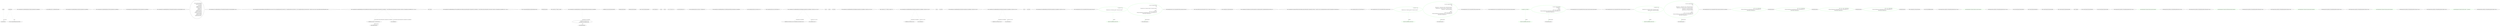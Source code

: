 digraph  {
n58 [label=guard, span=""];
n0 [cluster="CommandLine.Core.SpecificationExtensions.IsOption(CommandLine.Core.Specification)", label="Entry CommandLine.Core.SpecificationExtensions.IsOption(CommandLine.Core.Specification)", span="11-11"];
n1 [cluster="CommandLine.Core.SpecificationExtensions.IsOption(CommandLine.Core.Specification)", label="return specification.Tag == SpecificationType.Option;", span="13-13"];
n2 [cluster="CommandLine.Core.SpecificationExtensions.IsOption(CommandLine.Core.Specification)", label="Exit CommandLine.Core.SpecificationExtensions.IsOption(CommandLine.Core.Specification)", span="11-11"];
n3 [cluster="CommandLine.Core.SpecificationExtensions.IsValue(CommandLine.Core.Specification)", label="Entry CommandLine.Core.SpecificationExtensions.IsValue(CommandLine.Core.Specification)", span="16-16"];
n5 [cluster="CommandLine.Core.SpecificationExtensions.IsValue(CommandLine.Core.Specification)", label="Exit CommandLine.Core.SpecificationExtensions.IsValue(CommandLine.Core.Specification)", span="16-16"];
n6 [cluster="CommandLine.Core.SpecificationExtensions.WithLongName(CommandLine.Core.OptionSpecification, string)", label="Entry CommandLine.Core.SpecificationExtensions.WithLongName(CommandLine.Core.OptionSpecification, string)", span="21-21"];
n7 [cluster="CommandLine.Core.SpecificationExtensions.WithLongName(CommandLine.Core.OptionSpecification, string)", label="return new OptionSpecification(\r\n                specification.ShortName,\r\n                newLongName,\r\n                specification.Required,\r\n                specification.SetName,\r\n                specification.Min,\r\n                specification.Max,\r\n                specification.Separator,\r\n                specification.DefaultValue,\r\n                specification.ConversionType,\r\n                specification.HelpText,\r\n                specification.MetaValue,\r\n                specification.EnumValues);", span="23-35"];
n8 [cluster="CommandLine.Core.SpecificationExtensions.WithLongName(CommandLine.Core.OptionSpecification, string)", label="Exit CommandLine.Core.SpecificationExtensions.WithLongName(CommandLine.Core.OptionSpecification, string)", span="21-21"];
n9 [cluster="CommandLine.Core.OptionSpecification.OptionSpecification(string, string, bool, string, CommandLine.Infrastructure.Maybe<int>, CommandLine.Infrastructure.Maybe<int>, char, CommandLine.Infrastructure.Maybe<object>, System.Type, string, string, System.Collections.Generic.IEnumerable<string>)", label="Entry CommandLine.Core.OptionSpecification.OptionSpecification(string, string, bool, string, CommandLine.Infrastructure.Maybe<int>, CommandLine.Infrastructure.Maybe<int>, char, CommandLine.Infrastructure.Maybe<object>, System.Type, string, string, System.Collections.Generic.IEnumerable<string>)", span="17-17"];
n10 [cluster="CommandLine.Core.SpecificationExtensions.ThrowingValidate(System.Collections.Generic.IEnumerable<CommandLine.Core.Specification>, System.Collections.Generic.IEnumerable<System.Tuple<System.Func<CommandLine.Core.Specification, bool>, string>>)", label="Entry CommandLine.Core.SpecificationExtensions.ThrowingValidate(System.Collections.Generic.IEnumerable<CommandLine.Core.Specification>, System.Collections.Generic.IEnumerable<System.Tuple<System.Func<CommandLine.Core.Specification, bool>, string>>)", span="38-38"];
n11 [cluster="CommandLine.Core.SpecificationExtensions.ThrowingValidate(System.Collections.Generic.IEnumerable<CommandLine.Core.Specification>, System.Collections.Generic.IEnumerable<System.Tuple<System.Func<CommandLine.Core.Specification, bool>, string>>)", label=guardsLookup, span="40-40"];
n12 [cluster="CommandLine.Core.SpecificationExtensions.ThrowingValidate(System.Collections.Generic.IEnumerable<CommandLine.Core.Specification>, System.Collections.Generic.IEnumerable<System.Tuple<System.Func<CommandLine.Core.Specification, bool>, string>>)", label="specifications.Any(spec => guard.Item1(spec))", span="42-42"];
n14 [cluster="CommandLine.Core.SpecificationExtensions.ThrowingValidate(System.Collections.Generic.IEnumerable<CommandLine.Core.Specification>, System.Collections.Generic.IEnumerable<System.Tuple<System.Func<CommandLine.Core.Specification, bool>, string>>)", label="return specifications;", span="48-48"];
n19 [cluster="lambda expression", label="guard.Item1(spec)", span="42-42"];
n13 [cluster="CommandLine.Core.SpecificationExtensions.ThrowingValidate(System.Collections.Generic.IEnumerable<CommandLine.Core.Specification>, System.Collections.Generic.IEnumerable<System.Tuple<System.Func<CommandLine.Core.Specification, bool>, string>>)", label="throw new ApplicationException(guard.Item2);", span="44-44"];
n16 [cluster="Unk.Any", label="Entry Unk.Any", span=""];
n18 [cluster="lambda expression", label="Entry lambda expression", span="42-42"];
n15 [cluster="CommandLine.Core.SpecificationExtensions.ThrowingValidate(System.Collections.Generic.IEnumerable<CommandLine.Core.Specification>, System.Collections.Generic.IEnumerable<System.Tuple<System.Func<CommandLine.Core.Specification, bool>, string>>)", label="Exit CommandLine.Core.SpecificationExtensions.ThrowingValidate(System.Collections.Generic.IEnumerable<CommandLine.Core.Specification>, System.Collections.Generic.IEnumerable<System.Tuple<System.Func<CommandLine.Core.Specification, bool>, string>>)", span="38-38"];
n17 [cluster="System.ApplicationException.ApplicationException(string)", label="Entry System.ApplicationException.ApplicationException(string)", span="0-0"];
n20 [cluster="lambda expression", label="Exit lambda expression", span="42-42"];
n21 [cluster="System.Func<T, TResult>.Invoke(T)", label="Entry System.Func<T, TResult>.Invoke(T)", span="0-0"];
n22 [cluster="CommandLine.Core.SpecificationExtensions.CountOfMaxNumberOfValues(CommandLine.Core.Specification)", label="Entry CommandLine.Core.SpecificationExtensions.CountOfMaxNumberOfValues(CommandLine.Core.Specification)", span="51-51"];
n23 [cluster="CommandLine.Core.SpecificationExtensions.CountOfMaxNumberOfValues(CommandLine.Core.Specification)", label="specification.ConversionType.ToDescriptorKind()", span="53-53"];
n29 [cluster="CommandLine.Core.SpecificationExtensions.CountOfMaxNumberOfValues(CommandLine.Core.Specification)", label="specification.Min.MatchJust(out min)\r\n                        && specification.Max.MatchJust(out max)", span="60-61"];
n24 [cluster="CommandLine.Core.SpecificationExtensions.CountOfMaxNumberOfValues(CommandLine.Core.Specification)", label="TypeDescriptorKind.Scalar", span="55-55"];
n26 [cluster="CommandLine.Core.SpecificationExtensions.CountOfMaxNumberOfValues(CommandLine.Core.Specification)", label="TypeDescriptorKind.Sequence", span="57-57"];
n34 [cluster="System.Type.ToDescriptorKind()", label="Entry System.Type.ToDescriptorKind()", span="22-22"];
n25 [cluster="CommandLine.Core.SpecificationExtensions.CountOfMaxNumberOfValues(CommandLine.Core.Specification)", label="return Maybe.Just(1);", span="56-56"];
n27 [cluster="CommandLine.Core.SpecificationExtensions.CountOfMaxNumberOfValues(CommandLine.Core.Specification)", label="int min", span="58-58"];
n28 [cluster="CommandLine.Core.SpecificationExtensions.CountOfMaxNumberOfValues(CommandLine.Core.Specification)", label="int max", span="59-59"];
n30 [cluster="CommandLine.Core.SpecificationExtensions.CountOfMaxNumberOfValues(CommandLine.Core.Specification)", label="min >= 0 && max >= 0", span="63-63"];
n32 [cluster="CommandLine.Core.SpecificationExtensions.CountOfMaxNumberOfValues(CommandLine.Core.Specification)", label="return Maybe.Nothing<int>();", span="71-71"];
n36 [cluster="CommandLine.Infrastructure.Maybe<T>.MatchJust(out T)", label="Entry CommandLine.Infrastructure.Maybe<T>.MatchJust(out T)", span="31-31"];
n31 [cluster="CommandLine.Core.SpecificationExtensions.CountOfMaxNumberOfValues(CommandLine.Core.Specification)", label="return Maybe.Just(max);", span="65-65"];
n33 [cluster="CommandLine.Core.SpecificationExtensions.CountOfMaxNumberOfValues(CommandLine.Core.Specification)", label="Exit CommandLine.Core.SpecificationExtensions.CountOfMaxNumberOfValues(CommandLine.Core.Specification)", span="51-51"];
n35 [cluster="CommandLine.Infrastructure.Maybe.Just<T>(T)", label="Entry CommandLine.Infrastructure.Maybe.Just<T>(T)", span="68-68"];
n37 [cluster="CommandLine.Infrastructure.Maybe.Nothing<T>()", label="Entry CommandLine.Infrastructure.Maybe.Nothing<T>()", span="63-63"];
n38 [cluster="CommandLine.Core.SpecificationExtensions.HavingRange(CommandLine.Core.Specification, System.Func<int, int, bool>)", label="Entry CommandLine.Core.SpecificationExtensions.HavingRange(CommandLine.Core.Specification, System.Func<int, int, bool>)", span="74-74"];
n39 [cluster="CommandLine.Core.SpecificationExtensions.HavingRange(CommandLine.Core.Specification, System.Func<int, int, bool>)", label="int min", span="76-76"];
n41 [cluster="CommandLine.Core.SpecificationExtensions.HavingRange(CommandLine.Core.Specification, System.Func<int, int, bool>)", label="specification.Min.MatchJust(out min) && specification.Max.MatchJust(out max)", span="78-78"];
n42 [cluster="CommandLine.Core.SpecificationExtensions.HavingRange(CommandLine.Core.Specification, System.Func<int, int, bool>)", label="return predicate(min, max);", span="80-80"];
n40 [cluster="CommandLine.Core.SpecificationExtensions.HavingRange(CommandLine.Core.Specification, System.Func<int, int, bool>)", label="int max", span="77-77"];
n43 [cluster="CommandLine.Core.SpecificationExtensions.HavingRange(CommandLine.Core.Specification, System.Func<int, int, bool>)", label="return false;", span="82-82"];
n44 [cluster="CommandLine.Core.SpecificationExtensions.HavingRange(CommandLine.Core.Specification, System.Func<int, int, bool>)", label="Exit CommandLine.Core.SpecificationExtensions.HavingRange(CommandLine.Core.Specification, System.Func<int, int, bool>)", span="74-74"];
n45 [cluster="System.Func<T1, T2, TResult>.Invoke(T1, T2)", label="Entry System.Func<T1, T2, TResult>.Invoke(T1, T2)", span="0-0"];
n46 [cluster="CommandLine.Core.SpecificationExtensions.HavingMin(CommandLine.Core.Specification, System.Func<int, bool>)", label="Entry CommandLine.Core.SpecificationExtensions.HavingMin(CommandLine.Core.Specification, System.Func<int, bool>)", span="85-85"];
n47 [cluster="CommandLine.Core.SpecificationExtensions.HavingMin(CommandLine.Core.Specification, System.Func<int, bool>)", label="int min", span="87-87"];
n48 [cluster="CommandLine.Core.SpecificationExtensions.HavingMin(CommandLine.Core.Specification, System.Func<int, bool>)", label="specification.Min.MatchJust(out min)", span="88-88"];
n49 [cluster="CommandLine.Core.SpecificationExtensions.HavingMin(CommandLine.Core.Specification, System.Func<int, bool>)", label="return predicate(min);", span="90-90"];
n50 [cluster="CommandLine.Core.SpecificationExtensions.HavingMin(CommandLine.Core.Specification, System.Func<int, bool>)", label="return false;", span="92-92"];
n51 [cluster="CommandLine.Core.SpecificationExtensions.HavingMin(CommandLine.Core.Specification, System.Func<int, bool>)", label="Exit CommandLine.Core.SpecificationExtensions.HavingMin(CommandLine.Core.Specification, System.Func<int, bool>)", span="85-85"];
n52 [cluster="CommandLine.Core.SpecificationExtensions.HavingMax(CommandLine.Core.Specification, System.Func<int, bool>)", label="Entry CommandLine.Core.SpecificationExtensions.HavingMax(CommandLine.Core.Specification, System.Func<int, bool>)", span="95-95"];
n53 [cluster="CommandLine.Core.SpecificationExtensions.HavingMax(CommandLine.Core.Specification, System.Func<int, bool>)", label="int max", span="97-97"];
n54 [cluster="CommandLine.Core.SpecificationExtensions.HavingMax(CommandLine.Core.Specification, System.Func<int, bool>)", label="specification.Max.MatchJust(out max)", span="98-98"];
n55 [cluster="CommandLine.Core.SpecificationExtensions.HavingMax(CommandLine.Core.Specification, System.Func<int, bool>)", label="return predicate(max);", span="100-100"];
n56 [cluster="CommandLine.Core.SpecificationExtensions.HavingMax(CommandLine.Core.Specification, System.Func<int, bool>)", label="return false;", span="102-102"];
n57 [cluster="CommandLine.Core.SpecificationExtensions.HavingMax(CommandLine.Core.Specification, System.Func<int, bool>)", label="Exit CommandLine.Core.SpecificationExtensions.HavingMax(CommandLine.Core.Specification, System.Func<int, bool>)", span="95-95"];
m1_32 [cluster="CommandLine.Tests.Unit.Core.SequenceTests.Partition_sequence_values_only()", file="DateHumanizeTests.cs", label="Entry CommandLine.Tests.Unit.Core.SequenceTests.Partition_sequence_values_only()", span="76-76"];
m1_33 [cluster="CommandLine.Tests.Unit.Core.SequenceTests.Partition_sequence_values_only()", color=green, community=0, file="DateHumanizeTests.cs", label="var expected = new[]\r\n                {\r\n                    Token.Name(''seq''), Token.Value(''seqval0''), Token.Value(''seqval1'')\r\n                }", prediction=0, span="78-81"];
m1_34 [cluster="CommandLine.Tests.Unit.Core.SequenceTests.Partition_sequence_values_only()", color=green, community=0, file="DateHumanizeTests.cs", label="var result = Sequence.Partition(\r\n                new[]\r\n                    {\r\n                        Token.Name(''seq''), Token.Value(''seqval0''), Token.Value(''seqval1'')\r\n                    },\r\n                name =>\r\n                    new[] { ''seq'' }.Contains(name)\r\n                        ? Maybe.Just(TypeDescriptor.Create(TargetType.Sequence, Maybe.Nothing<int>()))\r\n                        : Maybe.Nothing<TypeDescriptor>())", prediction=1, span="83-91"];
m1_35 [cluster="CommandLine.Tests.Unit.Core.SequenceTests.Partition_sequence_values_only()", color=green, community=0, file="DateHumanizeTests.cs", label="expected.ShouldAllBeEquivalentTo(result)", prediction=0, span="93-93"];
m1_36 [cluster="CommandLine.Tests.Unit.Core.SequenceTests.Partition_sequence_values_only()", file="DateHumanizeTests.cs", label="Exit CommandLine.Tests.Unit.Core.SequenceTests.Partition_sequence_values_only()", span="76-76"];
m1_10 [cluster="System.Collections.Generic.IEnumerable<TSource>.Contains<TSource>(TSource)", file="DateHumanizeTests.cs", label="Entry System.Collections.Generic.IEnumerable<TSource>.Contains<TSource>(TSource)", span="0-0"];
m1_19 [cluster="CommandLine.Core.Token.Name(string)", file="DateHumanizeTests.cs", label="Entry CommandLine.Core.Token.Name(string)", span="19-19"];
m1_12 [cluster="CommandLine.Core.TypeDescriptor.Create(CommandLine.Core.TypeDescriptorKind, CommandLine.Infrastructure.Maybe<int>)", file="DateHumanizeTests.cs", label="Entry CommandLine.Core.TypeDescriptor.Create(CommandLine.Core.TypeDescriptorKind, CommandLine.Infrastructure.Maybe<int>)", span="36-36"];
m1_5 [cluster="CommandLine.Core.Sequence.Partition(System.Collections.Generic.IEnumerable<CommandLine.Core.Token>, System.Func<string, CommandLine.Infrastructure.Maybe<CommandLine.Core.TypeDescriptor>>)", file="DateHumanizeTests.cs", label="Entry CommandLine.Core.Sequence.Partition(System.Collections.Generic.IEnumerable<CommandLine.Core.Token>, System.Func<string, CommandLine.Infrastructure.Maybe<CommandLine.Core.TypeDescriptor>>)", span="11-11"];
m1_11 [cluster="CommandLine.Infrastructure.Maybe.Nothing<T>()", file="DateHumanizeTests.cs", label="Entry CommandLine.Infrastructure.Maybe.Nothing<T>()", span="63-63"];
m1_14 [cluster="CommandLine.Tests.Unit.Core.SequenceTests.Partition_sequence_values()", file="DateHumanizeTests.cs", label="Entry CommandLine.Tests.Unit.Core.SequenceTests.Partition_sequence_values()", span="28-28"];
m1_15 [cluster="CommandLine.Tests.Unit.Core.SequenceTests.Partition_sequence_values()", color=green, community=0, file="DateHumanizeTests.cs", label="var expected = new[]\r\n                {\r\n                    Token.Name(''seq''), Token.Value(''seqval0''), Token.Value(''seqval1'')\r\n                }", prediction=3, span="30-33"];
m1_16 [cluster="CommandLine.Tests.Unit.Core.SequenceTests.Partition_sequence_values()", color=green, community=0, file="DateHumanizeTests.cs", label="var result = Sequence.Partition(\r\n                new[]\r\n                    {\r\n                        Token.Name(''str''), Token.Value(''strvalue''), Token.Value(''freevalue''),\r\n                        Token.Name(''seq''), Token.Value(''seqval0''), Token.Value(''seqval1''),\r\n                        Token.Name(''x''), Token.Value(''freevalue2'')\r\n                    },\r\n                name =>\r\n                    new[] { ''seq'' }.Contains(name)\r\n                        ? Maybe.Just(TypeDescriptor.Create(TargetType.Sequence, Maybe.Nothing<int>()))\r\n                        : Maybe.Nothing<TypeDescriptor>())", prediction=4, span="35-45"];
m1_17 [cluster="CommandLine.Tests.Unit.Core.SequenceTests.Partition_sequence_values()", color=green, community=0, file="DateHumanizeTests.cs", label="expected.ShouldAllBeEquivalentTo(result)", prediction=3, span="47-47"];
m1_18 [cluster="CommandLine.Tests.Unit.Core.SequenceTests.Partition_sequence_values()", file="DateHumanizeTests.cs", label="Exit CommandLine.Tests.Unit.Core.SequenceTests.Partition_sequence_values()", span="28-28"];
m1_0 [cluster="CommandLine.Tests.Unit.Core.SequenceTests.Partition_sequence_values_from_empty_token_sequence()", file="DateHumanizeTests.cs", label="Entry CommandLine.Tests.Unit.Core.SequenceTests.Partition_sequence_values_from_empty_token_sequence()", span="13-13"];
m1_1 [cluster="CommandLine.Tests.Unit.Core.SequenceTests.Partition_sequence_values_from_empty_token_sequence()", color=green, community=0, file="DateHumanizeTests.cs", label="var expected = new Token[] { }", prediction=6, span="15-15"];
m1_2 [cluster="CommandLine.Tests.Unit.Core.SequenceTests.Partition_sequence_values_from_empty_token_sequence()", color=green, community=0, file="DateHumanizeTests.cs", label="var result = Sequence.Partition(\r\n                new Token[] { },\r\n                name =>\r\n                    new[] { ''seq'' }.Contains(name)\r\n                        ? Maybe.Just(TypeDescriptor.Create(TargetType.Sequence, Maybe.Nothing<int>()))\r\n                        : Maybe.Nothing<TypeDescriptor>())", prediction=7, span="17-22"];
m1_3 [cluster="CommandLine.Tests.Unit.Core.SequenceTests.Partition_sequence_values_from_empty_token_sequence()", color=green, community=0, file="DateHumanizeTests.cs", label="expected.ShouldAllBeEquivalentTo(result)", prediction=6, span="24-24"];
m1_4 [cluster="CommandLine.Tests.Unit.Core.SequenceTests.Partition_sequence_values_from_empty_token_sequence()", file="DateHumanizeTests.cs", label="Exit CommandLine.Tests.Unit.Core.SequenceTests.Partition_sequence_values_from_empty_token_sequence()", span="13-13"];
m1_24 [cluster="CommandLine.Tests.Unit.Core.SequenceTests.Partition_sequence_values_from_two_sequneces()", file="DateHumanizeTests.cs", label="Entry CommandLine.Tests.Unit.Core.SequenceTests.Partition_sequence_values_from_two_sequneces()", span="51-51"];
m1_25 [cluster="CommandLine.Tests.Unit.Core.SequenceTests.Partition_sequence_values_from_two_sequneces()", color=green, community=0, file="DateHumanizeTests.cs", label="var expected = new[]\r\n                {\r\n                    Token.Name(''seq''), Token.Value(''seqval0''), Token.Value(''seqval1''),\r\n                    Token.Name(''seqb''), Token.Value(''seqbval0'')\r\n                }", prediction=9, span="53-57"];
m1_26 [cluster="CommandLine.Tests.Unit.Core.SequenceTests.Partition_sequence_values_from_two_sequneces()", color=green, community=0, file="DateHumanizeTests.cs", label="var result = Sequence.Partition(\r\n                new[]\r\n                    {\r\n                        Token.Name(''str''), Token.Value(''strvalue''), Token.Value(''freevalue''),\r\n                        Token.Name(''seq''), Token.Value(''seqval0''), Token.Value(''seqval1''),\r\n                        Token.Name(''x''), Token.Value(''freevalue2''),\r\n                        Token.Name(''seqb''), Token.Value(''seqbval0'')\r\n                    },\r\n                name =>\r\n                    new[] { ''seq'', ''seqb'' }.Contains(name)\r\n                        ? Maybe.Just(TypeDescriptor.Create(TargetType.Sequence, Maybe.Nothing<int>()))\r\n                        : Maybe.Nothing<TypeDescriptor>())", prediction=10, span="59-70"];
m1_27 [cluster="CommandLine.Tests.Unit.Core.SequenceTests.Partition_sequence_values_from_two_sequneces()", color=green, community=0, file="DateHumanizeTests.cs", label="expected.ShouldAllBeEquivalentTo(result)", prediction=9, span="72-72"];
m1_28 [cluster="CommandLine.Tests.Unit.Core.SequenceTests.Partition_sequence_values_from_two_sequneces()", file="DateHumanizeTests.cs", label="Exit CommandLine.Tests.Unit.Core.SequenceTests.Partition_sequence_values_from_two_sequneces()", span="51-51"];
m1_37 [cluster="lambda expression", file="DateHumanizeTests.cs", label="Entry lambda expression", span="88-91"];
m1_7 [cluster="lambda expression", file="DateHumanizeTests.cs", label="Entry lambda expression", span="19-22"];
m1_8 [cluster="lambda expression", color=green, community=0, file="DateHumanizeTests.cs", label="new[] { ''seq'' }.Contains(name)\r\n                        ? Maybe.Just(TypeDescriptor.Create(TargetType.Sequence, Maybe.Nothing<int>()))\r\n                        : Maybe.Nothing<TypeDescriptor>()", prediction=12, span="20-22"];
m1_9 [cluster="lambda expression", file="DateHumanizeTests.cs", label="Exit lambda expression", span="19-22"];
m1_21 [cluster="lambda expression", file="DateHumanizeTests.cs", label="Entry lambda expression", span="42-45"];
m1_22 [cluster="lambda expression", color=green, community=0, file="DateHumanizeTests.cs", label="new[] { ''seq'' }.Contains(name)\r\n                        ? Maybe.Just(TypeDescriptor.Create(TargetType.Sequence, Maybe.Nothing<int>()))\r\n                        : Maybe.Nothing<TypeDescriptor>()", prediction=13, span="43-45"];
m1_23 [cluster="lambda expression", file="DateHumanizeTests.cs", label="Exit lambda expression", span="42-45"];
m1_29 [cluster="lambda expression", file="DateHumanizeTests.cs", label="Entry lambda expression", span="67-70"];
m1_30 [cluster="lambda expression", color=green, community=0, file="DateHumanizeTests.cs", label="new[] { ''seq'', ''seqb'' }.Contains(name)\r\n                        ? Maybe.Just(TypeDescriptor.Create(TargetType.Sequence, Maybe.Nothing<int>()))\r\n                        : Maybe.Nothing<TypeDescriptor>()", prediction=14, span="68-70"];
m1_31 [cluster="lambda expression", file="DateHumanizeTests.cs", label="Exit lambda expression", span="67-70"];
m1_38 [cluster="lambda expression", color=green, community=0, file="DateHumanizeTests.cs", label="new[] { ''seq'' }.Contains(name)\r\n                        ? Maybe.Just(TypeDescriptor.Create(TargetType.Sequence, Maybe.Nothing<int>()))\r\n                        : Maybe.Nothing<TypeDescriptor>()", prediction=15, span="89-91"];
m1_39 [cluster="lambda expression", file="DateHumanizeTests.cs", label="Exit lambda expression", span="88-91"];
m1_20 [cluster="CommandLine.Core.Token.Value(string)", file="DateHumanizeTests.cs", label="Entry CommandLine.Core.Token.Value(string)", span="24-24"];
m1_6 [cluster="Unk.ShouldAllBeEquivalentTo", file="DateHumanizeTests.cs", label="Entry Unk.ShouldAllBeEquivalentTo", span=""];
m2_16 [cluster="Humanizer.Tests.Localisation.cs.TimeSpanHumanizeTests.Hours(int, string)", file="TimeSpanHumanizeTests.cs", label="Entry Humanizer.Tests.Localisation.cs.TimeSpanHumanizeTests.Hours(int, string)", span="60-60"];
m2_17 [cluster="Humanizer.Tests.Localisation.cs.TimeSpanHumanizeTests.Hours(int, string)", color=green, community=0, file="TimeSpanHumanizeTests.cs", label="Assert.Equal(expected, TimeSpan.FromHours(number).Humanize())", prediction=16, span="62-62"];
m2_18 [cluster="Humanizer.Tests.Localisation.cs.TimeSpanHumanizeTests.Hours(int, string)", file="TimeSpanHumanizeTests.cs", label="Exit Humanizer.Tests.Localisation.cs.TimeSpanHumanizeTests.Hours(int, string)", span="60-60"];
m2_23 [cluster="System.TimeSpan.FromDays(double)", file="TimeSpanHumanizeTests.cs", label="Entry System.TimeSpan.FromDays(double)", span="0-0"];
m2_6 [cluster="System.TimeSpan.Humanize(int)", file="TimeSpanHumanizeTests.cs", label="Entry System.TimeSpan.Humanize(int)", span="18-18"];
m2_15 [cluster="System.TimeSpan.FromMinutes(double)", file="TimeSpanHumanizeTests.cs", label="Entry System.TimeSpan.FromMinutes(double)", span="0-0"];
m2_5 [cluster="System.TimeSpan.FromMilliseconds(double)", file="TimeSpanHumanizeTests.cs", label="Entry System.TimeSpan.FromMilliseconds(double)", span="0-0"];
m2_7 [cluster="Unk.Equal", file="TimeSpanHumanizeTests.cs", label="Entry Unk.Equal", span=""];
m2_11 [cluster="System.TimeSpan.FromSeconds(double)", file="TimeSpanHumanizeTests.cs", label="Entry System.TimeSpan.FromSeconds(double)", span="0-0"];
m2_19 [cluster="System.TimeSpan.FromHours(double)", file="TimeSpanHumanizeTests.cs", label="Entry System.TimeSpan.FromHours(double)", span="0-0"];
m2_20 [cluster="Humanizer.Tests.Localisation.cs.TimeSpanHumanizeTests.Days(int, string)", file="TimeSpanHumanizeTests.cs", label="Entry Humanizer.Tests.Localisation.cs.TimeSpanHumanizeTests.Days(int, string)", span="72-72"];
m2_21 [cluster="Humanizer.Tests.Localisation.cs.TimeSpanHumanizeTests.Days(int, string)", color=green, community=0, file="TimeSpanHumanizeTests.cs", label="Assert.Equal(expected, TimeSpan.FromDays(number).Humanize())", prediction=17, span="74-74"];
m2_22 [cluster="Humanizer.Tests.Localisation.cs.TimeSpanHumanizeTests.Days(int, string)", file="TimeSpanHumanizeTests.cs", label="Exit Humanizer.Tests.Localisation.cs.TimeSpanHumanizeTests.Days(int, string)", span="72-72"];
m2_2 [cluster="Humanizer.Tests.Localisation.cs.TimeSpanHumanizeTests.Miliseconds(int, string)", file="TimeSpanHumanizeTests.cs", label="Entry Humanizer.Tests.Localisation.cs.TimeSpanHumanizeTests.Miliseconds(int, string)", span="21-21"];
m2_3 [cluster="Humanizer.Tests.Localisation.cs.TimeSpanHumanizeTests.Miliseconds(int, string)", color=green, community=0, file="TimeSpanHumanizeTests.cs", label="Assert.Equal(expected, TimeSpan.FromMilliseconds(number).Humanize())", prediction=18, span="23-23"];
m2_4 [cluster="Humanizer.Tests.Localisation.cs.TimeSpanHumanizeTests.Miliseconds(int, string)", file="TimeSpanHumanizeTests.cs", label="Exit Humanizer.Tests.Localisation.cs.TimeSpanHumanizeTests.Miliseconds(int, string)", span="21-21"];
m2_8 [cluster="Humanizer.Tests.Localisation.cs.TimeSpanHumanizeTests.Seconds(int, string)", file="TimeSpanHumanizeTests.cs", label="Entry Humanizer.Tests.Localisation.cs.TimeSpanHumanizeTests.Seconds(int, string)", span="34-34"];
m2_9 [cluster="Humanizer.Tests.Localisation.cs.TimeSpanHumanizeTests.Seconds(int, string)", color=green, community=0, file="TimeSpanHumanizeTests.cs", label="Assert.Equal(expected, TimeSpan.FromSeconds(number).Humanize())", prediction=19, span="36-36"];
m2_10 [cluster="Humanizer.Tests.Localisation.cs.TimeSpanHumanizeTests.Seconds(int, string)", file="TimeSpanHumanizeTests.cs", label="Exit Humanizer.Tests.Localisation.cs.TimeSpanHumanizeTests.Seconds(int, string)", span="34-34"];
m2_12 [cluster="Humanizer.Tests.Localisation.cs.TimeSpanHumanizeTests.Minutes(int, string)", file="TimeSpanHumanizeTests.cs", label="Entry Humanizer.Tests.Localisation.cs.TimeSpanHumanizeTests.Minutes(int, string)", span="47-47"];
m2_13 [cluster="Humanizer.Tests.Localisation.cs.TimeSpanHumanizeTests.Minutes(int, string)", color=green, community=0, file="TimeSpanHumanizeTests.cs", label="Assert.Equal(expected, TimeSpan.FromMinutes(number).Humanize())", prediction=20, span="49-49"];
m2_14 [cluster="Humanizer.Tests.Localisation.cs.TimeSpanHumanizeTests.Minutes(int, string)", file="TimeSpanHumanizeTests.cs", label="Exit Humanizer.Tests.Localisation.cs.TimeSpanHumanizeTests.Minutes(int, string)", span="47-47"];
m2_24 [cluster="Humanizer.Tests.Localisation.cs.TimeSpanHumanizeTests.Weeks(int, string)", file="TimeSpanHumanizeTests.cs", label="Entry Humanizer.Tests.Localisation.cs.TimeSpanHumanizeTests.Weeks(int, string)", span="84-84"];
m2_25 [cluster="Humanizer.Tests.Localisation.cs.TimeSpanHumanizeTests.Weeks(int, string)", color=green, community=0, file="TimeSpanHumanizeTests.cs", label="Assert.Equal(expected, TimeSpan.FromDays(number * 7).Humanize())", prediction=21, span="86-86"];
m2_26 [cluster="Humanizer.Tests.Localisation.cs.TimeSpanHumanizeTests.Weeks(int, string)", file="TimeSpanHumanizeTests.cs", label="Exit Humanizer.Tests.Localisation.cs.TimeSpanHumanizeTests.Weeks(int, string)", span="84-84"];
n58 -> n19  [color=darkseagreen4, key=1, label=guard, style=dashed];
n10 -> n12  [color=darkseagreen4, key=1, label="System.Collections.Generic.IEnumerable<CommandLine.Core.Specification>", style=dashed];
n10 -> n14  [color=darkseagreen4, key=1, label="System.Collections.Generic.IEnumerable<CommandLine.Core.Specification>", style=dashed];
n11 -> n19  [color=darkseagreen4, key=1, label=guard, style=dashed];
n11 -> n13  [color=darkseagreen4, key=1, label=guard, style=dashed];
n12 -> n18  [color=darkseagreen4, key=1, label="lambda expression", style=dashed];
n22 -> n29  [color=darkseagreen4, key=1, label="CommandLine.Core.Specification", style=dashed];
n29 -> n31  [color=darkseagreen4, key=1, label=max, style=dashed];
n38 -> n41  [color=darkseagreen4, key=1, label="CommandLine.Core.Specification", style=dashed];
n38 -> n42  [color=darkseagreen4, key=1, label="System.Func<int, int, bool>", style=dashed];
n46 -> n48  [color=darkseagreen4, key=1, label="CommandLine.Core.Specification", style=dashed];
n46 -> n49  [color=darkseagreen4, key=1, label="System.Func<int, bool>", style=dashed];
n52 -> n54  [color=darkseagreen4, key=1, label="CommandLine.Core.Specification", style=dashed];
n52 -> n55  [color=darkseagreen4, key=1, label="System.Func<int, bool>", style=dashed];
m1_33 -> m1_35  [color=green, key=1, label=expected, style=dashed];
m1_34 -> m1_37  [color=green, key=1, label="lambda expression", style=dashed];
m1_15 -> m1_17  [color=green, key=1, label=expected, style=dashed];
m1_16 -> m1_21  [color=green, key=1, label="lambda expression", style=dashed];
m1_1 -> m1_3  [color=green, key=1, label=expected, style=dashed];
m1_2 -> m1_7  [color=green, key=1, label="lambda expression", style=dashed];
m1_25 -> m1_27  [color=green, key=1, label=expected, style=dashed];
m1_26 -> m1_29  [color=green, key=1, label="lambda expression", style=dashed];
}
